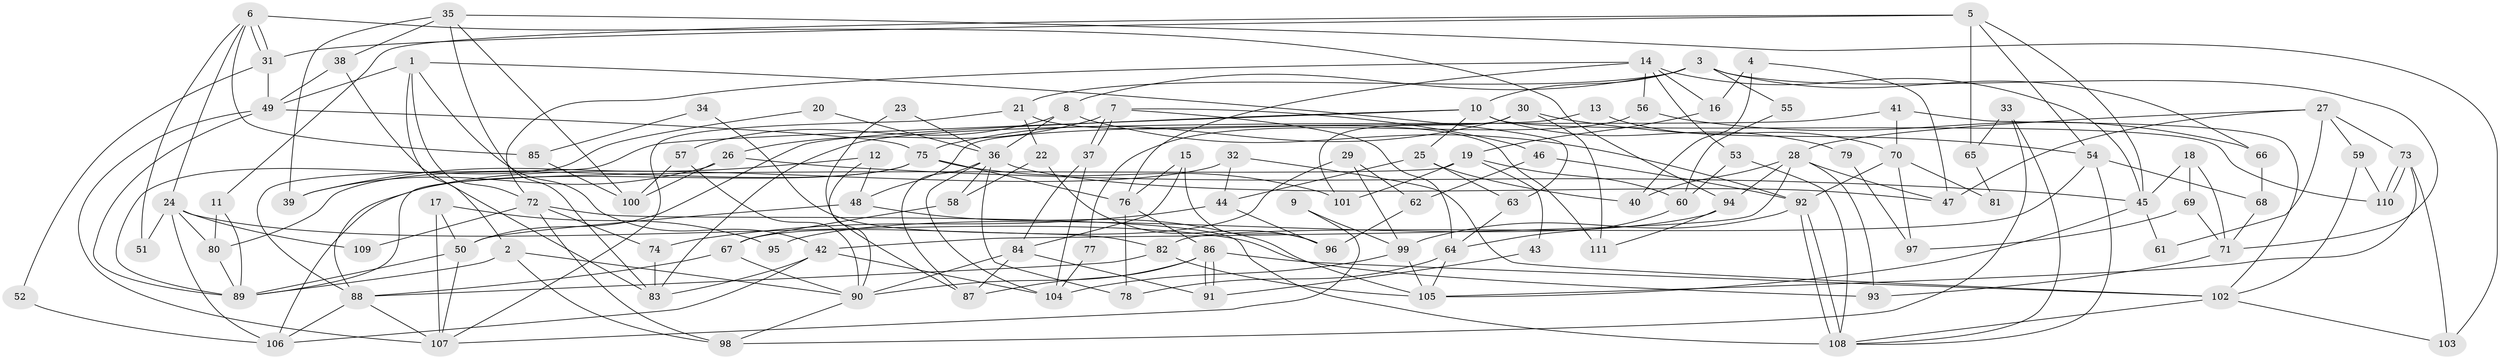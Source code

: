 // Generated by graph-tools (version 1.1) at 2025/50/03/09/25 03:50:08]
// undirected, 111 vertices, 222 edges
graph export_dot {
graph [start="1"]
  node [color=gray90,style=filled];
  1;
  2;
  3;
  4;
  5;
  6;
  7;
  8;
  9;
  10;
  11;
  12;
  13;
  14;
  15;
  16;
  17;
  18;
  19;
  20;
  21;
  22;
  23;
  24;
  25;
  26;
  27;
  28;
  29;
  30;
  31;
  32;
  33;
  34;
  35;
  36;
  37;
  38;
  39;
  40;
  41;
  42;
  43;
  44;
  45;
  46;
  47;
  48;
  49;
  50;
  51;
  52;
  53;
  54;
  55;
  56;
  57;
  58;
  59;
  60;
  61;
  62;
  63;
  64;
  65;
  66;
  67;
  68;
  69;
  70;
  71;
  72;
  73;
  74;
  75;
  76;
  77;
  78;
  79;
  80;
  81;
  82;
  83;
  84;
  85;
  86;
  87;
  88;
  89;
  90;
  91;
  92;
  93;
  94;
  95;
  96;
  97;
  98;
  99;
  100;
  101;
  102;
  103;
  104;
  105;
  106;
  107;
  108;
  109;
  110;
  111;
  1 -- 72;
  1 -- 2;
  1 -- 42;
  1 -- 49;
  1 -- 63;
  2 -- 98;
  2 -- 89;
  2 -- 90;
  3 -- 10;
  3 -- 21;
  3 -- 8;
  3 -- 55;
  3 -- 66;
  3 -- 71;
  4 -- 47;
  4 -- 40;
  4 -- 16;
  5 -- 45;
  5 -- 31;
  5 -- 11;
  5 -- 54;
  5 -- 65;
  6 -- 31;
  6 -- 31;
  6 -- 24;
  6 -- 51;
  6 -- 85;
  6 -- 94;
  7 -- 37;
  7 -- 37;
  7 -- 26;
  7 -- 46;
  7 -- 64;
  8 -- 92;
  8 -- 36;
  8 -- 57;
  9 -- 107;
  9 -- 99;
  10 -- 110;
  10 -- 88;
  10 -- 25;
  10 -- 50;
  10 -- 79;
  11 -- 89;
  11 -- 80;
  12 -- 90;
  12 -- 48;
  12 -- 39;
  13 -- 48;
  13 -- 70;
  14 -- 76;
  14 -- 16;
  14 -- 45;
  14 -- 53;
  14 -- 56;
  14 -- 72;
  15 -- 84;
  15 -- 76;
  15 -- 96;
  16 -- 19;
  17 -- 50;
  17 -- 107;
  17 -- 95;
  18 -- 45;
  18 -- 71;
  18 -- 69;
  19 -- 101;
  19 -- 89;
  19 -- 43;
  19 -- 60;
  20 -- 36;
  20 -- 89;
  21 -- 22;
  21 -- 107;
  21 -- 111;
  22 -- 58;
  22 -- 96;
  23 -- 36;
  23 -- 87;
  24 -- 106;
  24 -- 80;
  24 -- 51;
  24 -- 93;
  24 -- 109;
  25 -- 63;
  25 -- 40;
  25 -- 44;
  26 -- 39;
  26 -- 100;
  26 -- 45;
  27 -- 73;
  27 -- 28;
  27 -- 47;
  27 -- 59;
  27 -- 61;
  28 -- 94;
  28 -- 47;
  28 -- 40;
  28 -- 42;
  28 -- 93;
  29 -- 99;
  29 -- 62;
  29 -- 67;
  30 -- 54;
  30 -- 75;
  30 -- 101;
  30 -- 111;
  31 -- 49;
  31 -- 52;
  32 -- 102;
  32 -- 106;
  32 -- 44;
  33 -- 108;
  33 -- 98;
  33 -- 65;
  34 -- 85;
  34 -- 82;
  35 -- 38;
  35 -- 83;
  35 -- 39;
  35 -- 100;
  35 -- 103;
  36 -- 78;
  36 -- 47;
  36 -- 58;
  36 -- 87;
  36 -- 104;
  37 -- 104;
  37 -- 84;
  38 -- 83;
  38 -- 49;
  41 -- 83;
  41 -- 102;
  41 -- 70;
  42 -- 83;
  42 -- 104;
  42 -- 106;
  43 -- 91;
  44 -- 74;
  44 -- 96;
  45 -- 61;
  45 -- 105;
  46 -- 92;
  46 -- 62;
  48 -- 105;
  48 -- 50;
  49 -- 89;
  49 -- 75;
  49 -- 107;
  50 -- 107;
  50 -- 89;
  52 -- 106;
  53 -- 108;
  53 -- 60;
  54 -- 108;
  54 -- 68;
  54 -- 82;
  55 -- 60;
  56 -- 66;
  56 -- 77;
  57 -- 90;
  57 -- 100;
  58 -- 67;
  59 -- 102;
  59 -- 110;
  60 -- 64;
  62 -- 96;
  63 -- 64;
  64 -- 78;
  64 -- 105;
  65 -- 81;
  66 -- 68;
  67 -- 90;
  67 -- 88;
  68 -- 71;
  69 -- 71;
  69 -- 97;
  70 -- 92;
  70 -- 81;
  70 -- 97;
  71 -- 93;
  72 -- 108;
  72 -- 74;
  72 -- 98;
  72 -- 109;
  73 -- 105;
  73 -- 110;
  73 -- 110;
  73 -- 103;
  74 -- 83;
  75 -- 88;
  75 -- 76;
  75 -- 80;
  75 -- 101;
  76 -- 86;
  76 -- 78;
  77 -- 104;
  79 -- 97;
  80 -- 89;
  82 -- 105;
  82 -- 88;
  84 -- 90;
  84 -- 87;
  84 -- 91;
  85 -- 100;
  86 -- 87;
  86 -- 91;
  86 -- 91;
  86 -- 90;
  86 -- 102;
  88 -- 106;
  88 -- 107;
  90 -- 98;
  92 -- 108;
  92 -- 108;
  92 -- 99;
  94 -- 111;
  94 -- 95;
  99 -- 105;
  99 -- 104;
  102 -- 103;
  102 -- 108;
}
